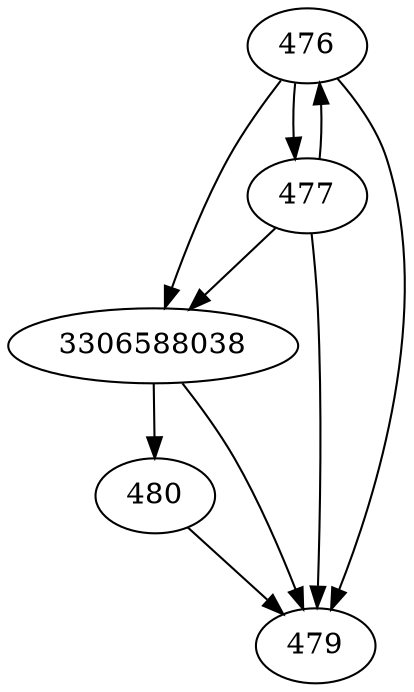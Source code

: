 strict digraph  {
480;
3306588038;
476;
477;
479;
480 -> 479;
3306588038 -> 479;
3306588038 -> 480;
476 -> 479;
476 -> 3306588038;
476 -> 477;
477 -> 476;
477 -> 3306588038;
477 -> 479;
}
